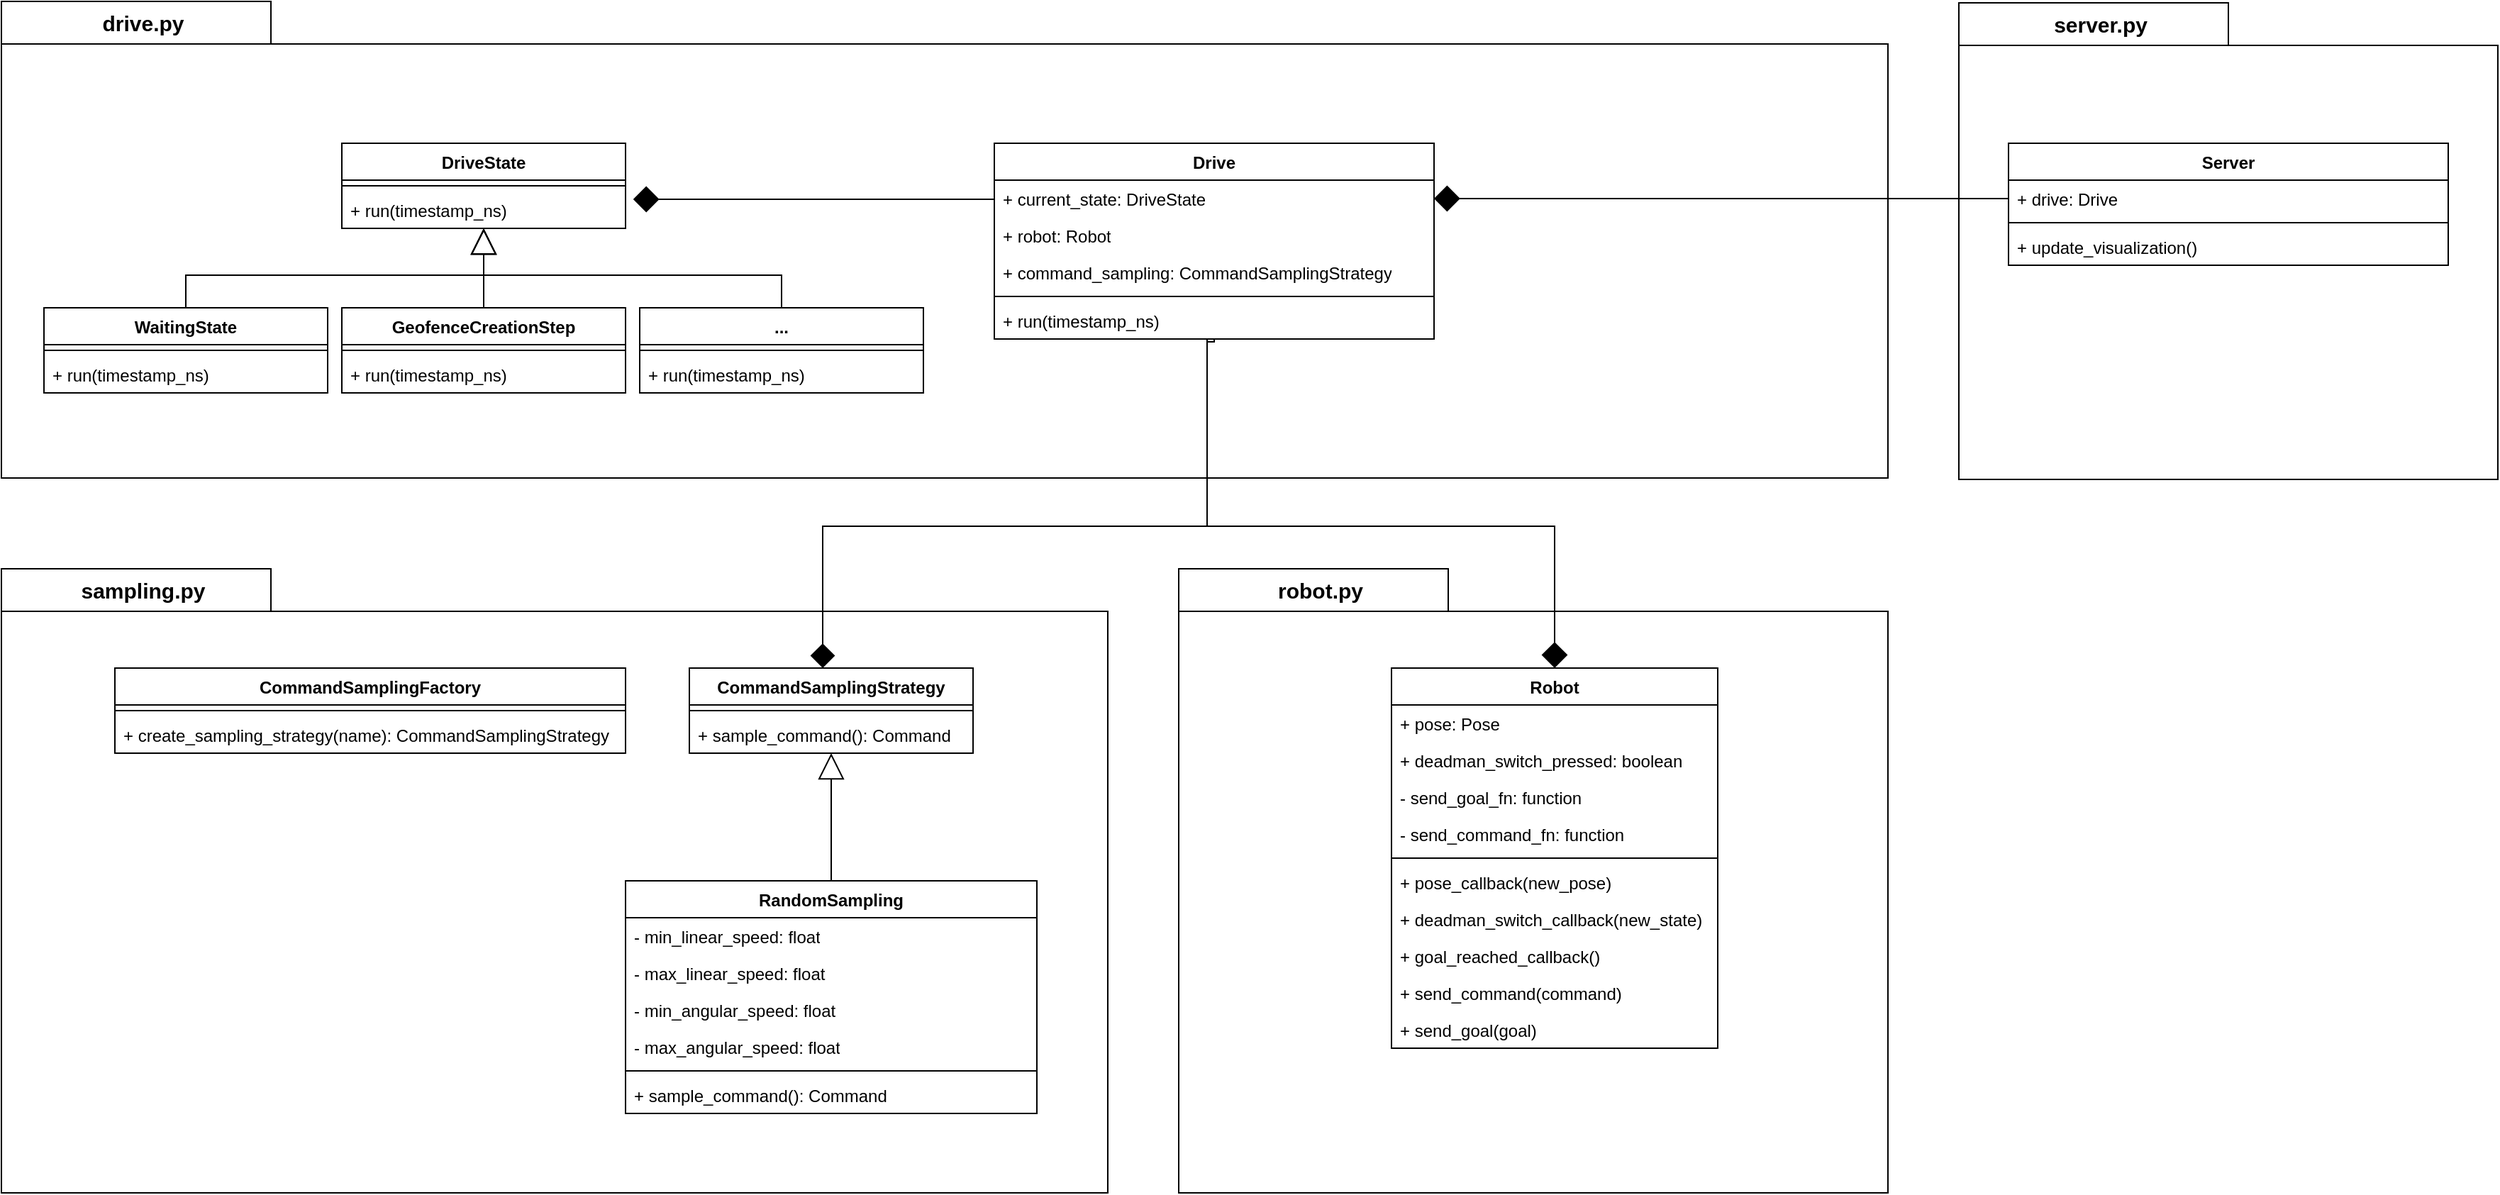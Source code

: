 <mxfile version="26.2.14">
  <diagram id="C5RBs43oDa-KdzZeNtuy" name="Page-1">
    <mxGraphModel dx="2919" dy="1180" grid="1" gridSize="10" guides="1" tooltips="1" connect="1" arrows="1" fold="1" page="1" pageScale="1" pageWidth="827" pageHeight="1169" math="0" shadow="0">
      <root>
        <mxCell id="WIyWlLk6GJQsqaUBKTNV-0" />
        <mxCell id="WIyWlLk6GJQsqaUBKTNV-1" parent="WIyWlLk6GJQsqaUBKTNV-0" />
        <mxCell id="R-Bo7N0ZmrTt44GJ4YcD-106" value="" style="shape=folder;fontStyle=1;spacingTop=10;tabWidth=190;tabHeight=30;tabPosition=left;html=1;whiteSpace=wrap;" vertex="1" parent="WIyWlLk6GJQsqaUBKTNV-1">
          <mxGeometry x="-220" y="20" width="1330" height="336" as="geometry" />
        </mxCell>
        <mxCell id="R-Bo7N0ZmrTt44GJ4YcD-104" value="" style="shape=folder;fontStyle=1;spacingTop=10;tabWidth=190;tabHeight=30;tabPosition=left;html=1;whiteSpace=wrap;" vertex="1" parent="WIyWlLk6GJQsqaUBKTNV-1">
          <mxGeometry x="610" y="420" width="500" height="440" as="geometry" />
        </mxCell>
        <mxCell id="R-Bo7N0ZmrTt44GJ4YcD-100" value="" style="shape=folder;fontStyle=1;spacingTop=10;tabWidth=190;tabHeight=30;tabPosition=left;html=1;whiteSpace=wrap;" vertex="1" parent="WIyWlLk6GJQsqaUBKTNV-1">
          <mxGeometry x="-220" y="420" width="780" height="440" as="geometry" />
        </mxCell>
        <mxCell id="R-Bo7N0ZmrTt44GJ4YcD-4" value="Robot" style="swimlane;fontStyle=1;align=center;verticalAlign=top;childLayout=stackLayout;horizontal=1;startSize=26;horizontalStack=0;resizeParent=1;resizeParentMax=0;resizeLast=0;collapsible=1;marginBottom=0;whiteSpace=wrap;html=1;" vertex="1" parent="WIyWlLk6GJQsqaUBKTNV-1">
          <mxGeometry x="760" y="490" width="230" height="268" as="geometry" />
        </mxCell>
        <mxCell id="R-Bo7N0ZmrTt44GJ4YcD-5" value="+ pose: Pose" style="text;strokeColor=none;fillColor=none;align=left;verticalAlign=top;spacingLeft=4;spacingRight=4;overflow=hidden;rotatable=0;points=[[0,0.5],[1,0.5]];portConstraint=eastwest;whiteSpace=wrap;html=1;" vertex="1" parent="R-Bo7N0ZmrTt44GJ4YcD-4">
          <mxGeometry y="26" width="230" height="26" as="geometry" />
        </mxCell>
        <mxCell id="R-Bo7N0ZmrTt44GJ4YcD-15" value="+ deadman_switch_pressed: boolean" style="text;strokeColor=none;fillColor=none;align=left;verticalAlign=top;spacingLeft=4;spacingRight=4;overflow=hidden;rotatable=0;points=[[0,0.5],[1,0.5]];portConstraint=eastwest;whiteSpace=wrap;html=1;" vertex="1" parent="R-Bo7N0ZmrTt44GJ4YcD-4">
          <mxGeometry y="52" width="230" height="26" as="geometry" />
        </mxCell>
        <mxCell id="R-Bo7N0ZmrTt44GJ4YcD-16" value="- send_goal_fn: function" style="text;strokeColor=none;fillColor=none;align=left;verticalAlign=top;spacingLeft=4;spacingRight=4;overflow=hidden;rotatable=0;points=[[0,0.5],[1,0.5]];portConstraint=eastwest;whiteSpace=wrap;html=1;" vertex="1" parent="R-Bo7N0ZmrTt44GJ4YcD-4">
          <mxGeometry y="78" width="230" height="26" as="geometry" />
        </mxCell>
        <mxCell id="R-Bo7N0ZmrTt44GJ4YcD-17" value="- send_command_fn: function" style="text;strokeColor=none;fillColor=none;align=left;verticalAlign=top;spacingLeft=4;spacingRight=4;overflow=hidden;rotatable=0;points=[[0,0.5],[1,0.5]];portConstraint=eastwest;whiteSpace=wrap;html=1;" vertex="1" parent="R-Bo7N0ZmrTt44GJ4YcD-4">
          <mxGeometry y="104" width="230" height="26" as="geometry" />
        </mxCell>
        <mxCell id="R-Bo7N0ZmrTt44GJ4YcD-6" value="" style="line;strokeWidth=1;fillColor=none;align=left;verticalAlign=middle;spacingTop=-1;spacingLeft=3;spacingRight=3;rotatable=0;labelPosition=right;points=[];portConstraint=eastwest;strokeColor=inherit;" vertex="1" parent="R-Bo7N0ZmrTt44GJ4YcD-4">
          <mxGeometry y="130" width="230" height="8" as="geometry" />
        </mxCell>
        <mxCell id="R-Bo7N0ZmrTt44GJ4YcD-7" value="+ pose_callback(new_pose)" style="text;strokeColor=none;fillColor=none;align=left;verticalAlign=top;spacingLeft=4;spacingRight=4;overflow=hidden;rotatable=0;points=[[0,0.5],[1,0.5]];portConstraint=eastwest;whiteSpace=wrap;html=1;" vertex="1" parent="R-Bo7N0ZmrTt44GJ4YcD-4">
          <mxGeometry y="138" width="230" height="26" as="geometry" />
        </mxCell>
        <mxCell id="R-Bo7N0ZmrTt44GJ4YcD-9" value="+ deadman_switch_callback(new_state)" style="text;strokeColor=none;fillColor=none;align=left;verticalAlign=top;spacingLeft=4;spacingRight=4;overflow=hidden;rotatable=0;points=[[0,0.5],[1,0.5]];portConstraint=eastwest;whiteSpace=wrap;html=1;" vertex="1" parent="R-Bo7N0ZmrTt44GJ4YcD-4">
          <mxGeometry y="164" width="230" height="26" as="geometry" />
        </mxCell>
        <mxCell id="R-Bo7N0ZmrTt44GJ4YcD-10" value="+ goal_reached_callback()" style="text;strokeColor=none;fillColor=none;align=left;verticalAlign=top;spacingLeft=4;spacingRight=4;overflow=hidden;rotatable=0;points=[[0,0.5],[1,0.5]];portConstraint=eastwest;whiteSpace=wrap;html=1;" vertex="1" parent="R-Bo7N0ZmrTt44GJ4YcD-4">
          <mxGeometry y="190" width="230" height="26" as="geometry" />
        </mxCell>
        <mxCell id="R-Bo7N0ZmrTt44GJ4YcD-11" value="+ send_command(command)" style="text;strokeColor=none;fillColor=none;align=left;verticalAlign=top;spacingLeft=4;spacingRight=4;overflow=hidden;rotatable=0;points=[[0,0.5],[1,0.5]];portConstraint=eastwest;whiteSpace=wrap;html=1;" vertex="1" parent="R-Bo7N0ZmrTt44GJ4YcD-4">
          <mxGeometry y="216" width="230" height="26" as="geometry" />
        </mxCell>
        <mxCell id="R-Bo7N0ZmrTt44GJ4YcD-12" value="+ send_goal(goal&lt;span style=&quot;background-color: transparent; color: light-dark(rgb(0, 0, 0), rgb(255, 255, 255));&quot;&gt;)&lt;/span&gt;" style="text;strokeColor=none;fillColor=none;align=left;verticalAlign=top;spacingLeft=4;spacingRight=4;overflow=hidden;rotatable=0;points=[[0,0.5],[1,0.5]];portConstraint=eastwest;whiteSpace=wrap;html=1;" vertex="1" parent="R-Bo7N0ZmrTt44GJ4YcD-4">
          <mxGeometry y="242" width="230" height="26" as="geometry" />
        </mxCell>
        <mxCell id="R-Bo7N0ZmrTt44GJ4YcD-29" value="CommandSamplingStrategy" style="swimlane;fontStyle=1;align=center;verticalAlign=top;childLayout=stackLayout;horizontal=1;startSize=26;horizontalStack=0;resizeParent=1;resizeParentMax=0;resizeLast=0;collapsible=1;marginBottom=0;whiteSpace=wrap;html=1;" vertex="1" parent="WIyWlLk6GJQsqaUBKTNV-1">
          <mxGeometry x="265" y="490" width="200" height="60" as="geometry" />
        </mxCell>
        <mxCell id="R-Bo7N0ZmrTt44GJ4YcD-31" value="" style="line;strokeWidth=1;fillColor=none;align=left;verticalAlign=middle;spacingTop=-1;spacingLeft=3;spacingRight=3;rotatable=0;labelPosition=right;points=[];portConstraint=eastwest;strokeColor=inherit;" vertex="1" parent="R-Bo7N0ZmrTt44GJ4YcD-29">
          <mxGeometry y="26" width="200" height="8" as="geometry" />
        </mxCell>
        <mxCell id="R-Bo7N0ZmrTt44GJ4YcD-32" value="+ sample_command(): Command" style="text;strokeColor=none;fillColor=none;align=left;verticalAlign=top;spacingLeft=4;spacingRight=4;overflow=hidden;rotatable=0;points=[[0,0.5],[1,0.5]];portConstraint=eastwest;whiteSpace=wrap;html=1;" vertex="1" parent="R-Bo7N0ZmrTt44GJ4YcD-29">
          <mxGeometry y="34" width="200" height="26" as="geometry" />
        </mxCell>
        <mxCell id="R-Bo7N0ZmrTt44GJ4YcD-36" value="RandomSampling" style="swimlane;fontStyle=1;align=center;verticalAlign=top;childLayout=stackLayout;horizontal=1;startSize=26;horizontalStack=0;resizeParent=1;resizeParentMax=0;resizeLast=0;collapsible=1;marginBottom=0;whiteSpace=wrap;html=1;" vertex="1" parent="WIyWlLk6GJQsqaUBKTNV-1">
          <mxGeometry x="220" y="640" width="290" height="164" as="geometry" />
        </mxCell>
        <mxCell id="R-Bo7N0ZmrTt44GJ4YcD-37" value="- min_linear_speed: float" style="text;strokeColor=none;fillColor=none;align=left;verticalAlign=top;spacingLeft=4;spacingRight=4;overflow=hidden;rotatable=0;points=[[0,0.5],[1,0.5]];portConstraint=eastwest;whiteSpace=wrap;html=1;" vertex="1" parent="R-Bo7N0ZmrTt44GJ4YcD-36">
          <mxGeometry y="26" width="290" height="26" as="geometry" />
        </mxCell>
        <mxCell id="R-Bo7N0ZmrTt44GJ4YcD-40" value="- max_linear_speed: float" style="text;strokeColor=none;fillColor=none;align=left;verticalAlign=top;spacingLeft=4;spacingRight=4;overflow=hidden;rotatable=0;points=[[0,0.5],[1,0.5]];portConstraint=eastwest;whiteSpace=wrap;html=1;" vertex="1" parent="R-Bo7N0ZmrTt44GJ4YcD-36">
          <mxGeometry y="52" width="290" height="26" as="geometry" />
        </mxCell>
        <mxCell id="R-Bo7N0ZmrTt44GJ4YcD-41" value="- min_angular_speed: float" style="text;strokeColor=none;fillColor=none;align=left;verticalAlign=top;spacingLeft=4;spacingRight=4;overflow=hidden;rotatable=0;points=[[0,0.5],[1,0.5]];portConstraint=eastwest;whiteSpace=wrap;html=1;" vertex="1" parent="R-Bo7N0ZmrTt44GJ4YcD-36">
          <mxGeometry y="78" width="290" height="26" as="geometry" />
        </mxCell>
        <mxCell id="R-Bo7N0ZmrTt44GJ4YcD-44" value="- max_angular_speed: float" style="text;strokeColor=none;fillColor=none;align=left;verticalAlign=top;spacingLeft=4;spacingRight=4;overflow=hidden;rotatable=0;points=[[0,0.5],[1,0.5]];portConstraint=eastwest;whiteSpace=wrap;html=1;" vertex="1" parent="R-Bo7N0ZmrTt44GJ4YcD-36">
          <mxGeometry y="104" width="290" height="26" as="geometry" />
        </mxCell>
        <mxCell id="R-Bo7N0ZmrTt44GJ4YcD-38" value="" style="line;strokeWidth=1;fillColor=none;align=left;verticalAlign=middle;spacingTop=-1;spacingLeft=3;spacingRight=3;rotatable=0;labelPosition=right;points=[];portConstraint=eastwest;strokeColor=inherit;" vertex="1" parent="R-Bo7N0ZmrTt44GJ4YcD-36">
          <mxGeometry y="130" width="290" height="8" as="geometry" />
        </mxCell>
        <mxCell id="R-Bo7N0ZmrTt44GJ4YcD-39" value="+ sample_command(): Command" style="text;strokeColor=none;fillColor=none;align=left;verticalAlign=top;spacingLeft=4;spacingRight=4;overflow=hidden;rotatable=0;points=[[0,0.5],[1,0.5]];portConstraint=eastwest;whiteSpace=wrap;html=1;" vertex="1" parent="R-Bo7N0ZmrTt44GJ4YcD-36">
          <mxGeometry y="138" width="290" height="26" as="geometry" />
        </mxCell>
        <mxCell id="R-Bo7N0ZmrTt44GJ4YcD-45" style="edgeStyle=orthogonalEdgeStyle;rounded=0;orthogonalLoop=1;jettySize=auto;html=1;exitX=0.5;exitY=0;exitDx=0;exitDy=0;entryX=0.5;entryY=1;entryDx=0;entryDy=0;entryPerimeter=0;endArrow=block;endFill=0;endSize=16;" edge="1" parent="WIyWlLk6GJQsqaUBKTNV-1" source="R-Bo7N0ZmrTt44GJ4YcD-36" target="R-Bo7N0ZmrTt44GJ4YcD-32">
          <mxGeometry relative="1" as="geometry" />
        </mxCell>
        <mxCell id="R-Bo7N0ZmrTt44GJ4YcD-46" value="CommandSamplingFactory" style="swimlane;fontStyle=1;align=center;verticalAlign=top;childLayout=stackLayout;horizontal=1;startSize=26;horizontalStack=0;resizeParent=1;resizeParentMax=0;resizeLast=0;collapsible=1;marginBottom=0;whiteSpace=wrap;html=1;" vertex="1" parent="WIyWlLk6GJQsqaUBKTNV-1">
          <mxGeometry x="-140" y="490" width="360" height="60" as="geometry" />
        </mxCell>
        <mxCell id="R-Bo7N0ZmrTt44GJ4YcD-48" value="" style="line;strokeWidth=1;fillColor=none;align=left;verticalAlign=middle;spacingTop=-1;spacingLeft=3;spacingRight=3;rotatable=0;labelPosition=right;points=[];portConstraint=eastwest;strokeColor=inherit;" vertex="1" parent="R-Bo7N0ZmrTt44GJ4YcD-46">
          <mxGeometry y="26" width="360" height="8" as="geometry" />
        </mxCell>
        <mxCell id="R-Bo7N0ZmrTt44GJ4YcD-49" value="+ create_sampling_strategy(name): CommandSamplingStrategy" style="text;strokeColor=none;fillColor=none;align=left;verticalAlign=top;spacingLeft=4;spacingRight=4;overflow=hidden;rotatable=0;points=[[0,0.5],[1,0.5]];portConstraint=eastwest;whiteSpace=wrap;html=1;" vertex="1" parent="R-Bo7N0ZmrTt44GJ4YcD-46">
          <mxGeometry y="34" width="360" height="26" as="geometry" />
        </mxCell>
        <mxCell id="R-Bo7N0ZmrTt44GJ4YcD-56" style="edgeStyle=orthogonalEdgeStyle;rounded=0;orthogonalLoop=1;jettySize=auto;html=1;exitX=0.5;exitY=1;exitDx=0;exitDy=0;endArrow=diamond;endFill=1;startSize=16;endSize=16;" edge="1" parent="WIyWlLk6GJQsqaUBKTNV-1" source="R-Bo7N0ZmrTt44GJ4YcD-50" target="R-Bo7N0ZmrTt44GJ4YcD-4">
          <mxGeometry relative="1" as="geometry">
            <Array as="points">
              <mxPoint x="635" y="260" />
              <mxPoint x="630" y="260" />
              <mxPoint x="630" y="390" />
              <mxPoint x="875" y="390" />
            </Array>
          </mxGeometry>
        </mxCell>
        <mxCell id="R-Bo7N0ZmrTt44GJ4YcD-50" value="Drive" style="swimlane;fontStyle=1;align=center;verticalAlign=top;childLayout=stackLayout;horizontal=1;startSize=26;horizontalStack=0;resizeParent=1;resizeParentMax=0;resizeLast=0;collapsible=1;marginBottom=0;whiteSpace=wrap;html=1;" vertex="1" parent="WIyWlLk6GJQsqaUBKTNV-1">
          <mxGeometry x="480" y="120" width="310" height="138" as="geometry" />
        </mxCell>
        <mxCell id="R-Bo7N0ZmrTt44GJ4YcD-51" value="+ current_state: DriveState" style="text;strokeColor=none;fillColor=none;align=left;verticalAlign=top;spacingLeft=4;spacingRight=4;overflow=hidden;rotatable=0;points=[[0,0.5],[1,0.5]];portConstraint=eastwest;whiteSpace=wrap;html=1;" vertex="1" parent="R-Bo7N0ZmrTt44GJ4YcD-50">
          <mxGeometry y="26" width="310" height="26" as="geometry" />
        </mxCell>
        <mxCell id="R-Bo7N0ZmrTt44GJ4YcD-115" value="+ robot: Robot" style="text;strokeColor=none;fillColor=none;align=left;verticalAlign=top;spacingLeft=4;spacingRight=4;overflow=hidden;rotatable=0;points=[[0,0.5],[1,0.5]];portConstraint=eastwest;whiteSpace=wrap;html=1;" vertex="1" parent="R-Bo7N0ZmrTt44GJ4YcD-50">
          <mxGeometry y="52" width="310" height="26" as="geometry" />
        </mxCell>
        <mxCell id="R-Bo7N0ZmrTt44GJ4YcD-116" value="+ command_sampling: CommandSamplingStrategy" style="text;strokeColor=none;fillColor=none;align=left;verticalAlign=top;spacingLeft=4;spacingRight=4;overflow=hidden;rotatable=0;points=[[0,0.5],[1,0.5]];portConstraint=eastwest;whiteSpace=wrap;html=1;" vertex="1" parent="R-Bo7N0ZmrTt44GJ4YcD-50">
          <mxGeometry y="78" width="310" height="26" as="geometry" />
        </mxCell>
        <mxCell id="R-Bo7N0ZmrTt44GJ4YcD-52" value="" style="line;strokeWidth=1;fillColor=none;align=left;verticalAlign=middle;spacingTop=-1;spacingLeft=3;spacingRight=3;rotatable=0;labelPosition=right;points=[];portConstraint=eastwest;strokeColor=inherit;" vertex="1" parent="R-Bo7N0ZmrTt44GJ4YcD-50">
          <mxGeometry y="104" width="310" height="8" as="geometry" />
        </mxCell>
        <mxCell id="R-Bo7N0ZmrTt44GJ4YcD-118" value="+ run(timestamp_ns)" style="text;strokeColor=none;fillColor=none;align=left;verticalAlign=top;spacingLeft=4;spacingRight=4;overflow=hidden;rotatable=0;points=[[0,0.5],[1,0.5]];portConstraint=eastwest;whiteSpace=wrap;html=1;" vertex="1" parent="R-Bo7N0ZmrTt44GJ4YcD-50">
          <mxGeometry y="112" width="310" height="26" as="geometry" />
        </mxCell>
        <mxCell id="R-Bo7N0ZmrTt44GJ4YcD-55" style="edgeStyle=orthogonalEdgeStyle;rounded=0;orthogonalLoop=1;jettySize=auto;html=1;exitX=0.5;exitY=1;exitDx=0;exitDy=0;entryX=0.47;entryY=0;entryDx=0;entryDy=0;entryPerimeter=0;endArrow=diamond;endFill=1;endSize=15;" edge="1" parent="WIyWlLk6GJQsqaUBKTNV-1" source="R-Bo7N0ZmrTt44GJ4YcD-50" target="R-Bo7N0ZmrTt44GJ4YcD-29">
          <mxGeometry relative="1" as="geometry">
            <Array as="points">
              <mxPoint x="630" y="258" />
              <mxPoint x="630" y="390" />
              <mxPoint x="359" y="390" />
            </Array>
          </mxGeometry>
        </mxCell>
        <mxCell id="R-Bo7N0ZmrTt44GJ4YcD-60" value="DriveState" style="swimlane;fontStyle=1;align=center;verticalAlign=top;childLayout=stackLayout;horizontal=1;startSize=26;horizontalStack=0;resizeParent=1;resizeParentMax=0;resizeLast=0;collapsible=1;marginBottom=0;whiteSpace=wrap;html=1;" vertex="1" parent="WIyWlLk6GJQsqaUBKTNV-1">
          <mxGeometry x="20" y="120" width="200" height="60" as="geometry" />
        </mxCell>
        <mxCell id="R-Bo7N0ZmrTt44GJ4YcD-61" value="" style="line;strokeWidth=1;fillColor=none;align=left;verticalAlign=middle;spacingTop=-1;spacingLeft=3;spacingRight=3;rotatable=0;labelPosition=right;points=[];portConstraint=eastwest;strokeColor=inherit;" vertex="1" parent="R-Bo7N0ZmrTt44GJ4YcD-60">
          <mxGeometry y="26" width="200" height="8" as="geometry" />
        </mxCell>
        <mxCell id="R-Bo7N0ZmrTt44GJ4YcD-62" value="+ run(timestamp_ns)" style="text;strokeColor=none;fillColor=none;align=left;verticalAlign=top;spacingLeft=4;spacingRight=4;overflow=hidden;rotatable=0;points=[[0,0.5],[1,0.5]];portConstraint=eastwest;whiteSpace=wrap;html=1;" vertex="1" parent="R-Bo7N0ZmrTt44GJ4YcD-60">
          <mxGeometry y="34" width="200" height="26" as="geometry" />
        </mxCell>
        <mxCell id="R-Bo7N0ZmrTt44GJ4YcD-112" style="edgeStyle=orthogonalEdgeStyle;rounded=0;orthogonalLoop=1;jettySize=auto;html=1;exitX=0.5;exitY=0;exitDx=0;exitDy=0;entryX=0.5;entryY=1;entryDx=0;entryDy=0;endArrow=block;endFill=0;endSize=16;" edge="1" parent="WIyWlLk6GJQsqaUBKTNV-1" source="R-Bo7N0ZmrTt44GJ4YcD-66" target="R-Bo7N0ZmrTt44GJ4YcD-60">
          <mxGeometry relative="1" as="geometry" />
        </mxCell>
        <mxCell id="R-Bo7N0ZmrTt44GJ4YcD-66" value="WaitingState" style="swimlane;fontStyle=1;align=center;verticalAlign=top;childLayout=stackLayout;horizontal=1;startSize=26;horizontalStack=0;resizeParent=1;resizeParentMax=0;resizeLast=0;collapsible=1;marginBottom=0;whiteSpace=wrap;html=1;" vertex="1" parent="WIyWlLk6GJQsqaUBKTNV-1">
          <mxGeometry x="-190" y="236" width="200" height="60" as="geometry" />
        </mxCell>
        <mxCell id="R-Bo7N0ZmrTt44GJ4YcD-67" value="" style="line;strokeWidth=1;fillColor=none;align=left;verticalAlign=middle;spacingTop=-1;spacingLeft=3;spacingRight=3;rotatable=0;labelPosition=right;points=[];portConstraint=eastwest;strokeColor=inherit;" vertex="1" parent="R-Bo7N0ZmrTt44GJ4YcD-66">
          <mxGeometry y="26" width="200" height="8" as="geometry" />
        </mxCell>
        <mxCell id="R-Bo7N0ZmrTt44GJ4YcD-68" value="+ run(timestamp_ns)" style="text;strokeColor=none;fillColor=none;align=left;verticalAlign=top;spacingLeft=4;spacingRight=4;overflow=hidden;rotatable=0;points=[[0,0.5],[1,0.5]];portConstraint=eastwest;whiteSpace=wrap;html=1;" vertex="1" parent="R-Bo7N0ZmrTt44GJ4YcD-66">
          <mxGeometry y="34" width="200" height="26" as="geometry" />
        </mxCell>
        <mxCell id="R-Bo7N0ZmrTt44GJ4YcD-111" style="edgeStyle=orthogonalEdgeStyle;rounded=0;orthogonalLoop=1;jettySize=auto;html=1;exitX=0.5;exitY=0;exitDx=0;exitDy=0;entryX=0.5;entryY=1;entryDx=0;entryDy=0;endArrow=block;endFill=0;endSize=16;" edge="1" parent="WIyWlLk6GJQsqaUBKTNV-1" source="R-Bo7N0ZmrTt44GJ4YcD-69" target="R-Bo7N0ZmrTt44GJ4YcD-60">
          <mxGeometry relative="1" as="geometry" />
        </mxCell>
        <mxCell id="R-Bo7N0ZmrTt44GJ4YcD-69" value="GeofenceCreationStep" style="swimlane;fontStyle=1;align=center;verticalAlign=top;childLayout=stackLayout;horizontal=1;startSize=26;horizontalStack=0;resizeParent=1;resizeParentMax=0;resizeLast=0;collapsible=1;marginBottom=0;whiteSpace=wrap;html=1;" vertex="1" parent="WIyWlLk6GJQsqaUBKTNV-1">
          <mxGeometry x="20" y="236" width="200" height="60" as="geometry" />
        </mxCell>
        <mxCell id="R-Bo7N0ZmrTt44GJ4YcD-70" value="" style="line;strokeWidth=1;fillColor=none;align=left;verticalAlign=middle;spacingTop=-1;spacingLeft=3;spacingRight=3;rotatable=0;labelPosition=right;points=[];portConstraint=eastwest;strokeColor=inherit;" vertex="1" parent="R-Bo7N0ZmrTt44GJ4YcD-69">
          <mxGeometry y="26" width="200" height="8" as="geometry" />
        </mxCell>
        <mxCell id="R-Bo7N0ZmrTt44GJ4YcD-71" value="+ run(timestamp_ns)" style="text;strokeColor=none;fillColor=none;align=left;verticalAlign=top;spacingLeft=4;spacingRight=4;overflow=hidden;rotatable=0;points=[[0,0.5],[1,0.5]];portConstraint=eastwest;whiteSpace=wrap;html=1;" vertex="1" parent="R-Bo7N0ZmrTt44GJ4YcD-69">
          <mxGeometry y="34" width="200" height="26" as="geometry" />
        </mxCell>
        <mxCell id="R-Bo7N0ZmrTt44GJ4YcD-113" style="edgeStyle=orthogonalEdgeStyle;rounded=0;orthogonalLoop=1;jettySize=auto;html=1;exitX=0.5;exitY=0;exitDx=0;exitDy=0;entryX=0.5;entryY=1;entryDx=0;entryDy=0;endArrow=block;endFill=0;endSize=16;" edge="1" parent="WIyWlLk6GJQsqaUBKTNV-1" source="R-Bo7N0ZmrTt44GJ4YcD-72" target="R-Bo7N0ZmrTt44GJ4YcD-60">
          <mxGeometry relative="1" as="geometry" />
        </mxCell>
        <mxCell id="R-Bo7N0ZmrTt44GJ4YcD-72" value="..." style="swimlane;fontStyle=1;align=center;verticalAlign=top;childLayout=stackLayout;horizontal=1;startSize=26;horizontalStack=0;resizeParent=1;resizeParentMax=0;resizeLast=0;collapsible=1;marginBottom=0;whiteSpace=wrap;html=1;" vertex="1" parent="WIyWlLk6GJQsqaUBKTNV-1">
          <mxGeometry x="230" y="236" width="200" height="60" as="geometry" />
        </mxCell>
        <mxCell id="R-Bo7N0ZmrTt44GJ4YcD-73" value="" style="line;strokeWidth=1;fillColor=none;align=left;verticalAlign=middle;spacingTop=-1;spacingLeft=3;spacingRight=3;rotatable=0;labelPosition=right;points=[];portConstraint=eastwest;strokeColor=inherit;" vertex="1" parent="R-Bo7N0ZmrTt44GJ4YcD-72">
          <mxGeometry y="26" width="200" height="8" as="geometry" />
        </mxCell>
        <mxCell id="R-Bo7N0ZmrTt44GJ4YcD-74" value="+ run(timestamp_ns)" style="text;strokeColor=none;fillColor=none;align=left;verticalAlign=top;spacingLeft=4;spacingRight=4;overflow=hidden;rotatable=0;points=[[0,0.5],[1,0.5]];portConstraint=eastwest;whiteSpace=wrap;html=1;" vertex="1" parent="R-Bo7N0ZmrTt44GJ4YcD-72">
          <mxGeometry y="34" width="200" height="26" as="geometry" />
        </mxCell>
        <mxCell id="R-Bo7N0ZmrTt44GJ4YcD-101" value="&lt;span style=&quot;font-size: 15px;&quot;&gt;&lt;b&gt;sampling.py&lt;/b&gt;&lt;/span&gt;" style="text;html=1;align=center;verticalAlign=middle;whiteSpace=wrap;rounded=0;" vertex="1" parent="WIyWlLk6GJQsqaUBKTNV-1">
          <mxGeometry x="-150" y="420" width="60" height="30" as="geometry" />
        </mxCell>
        <mxCell id="R-Bo7N0ZmrTt44GJ4YcD-105" value="&lt;span style=&quot;font-size: 15px;&quot;&gt;&lt;b&gt;robot.py&lt;/b&gt;&lt;/span&gt;" style="text;html=1;align=center;verticalAlign=middle;whiteSpace=wrap;rounded=0;" vertex="1" parent="WIyWlLk6GJQsqaUBKTNV-1">
          <mxGeometry x="680" y="420" width="60" height="30" as="geometry" />
        </mxCell>
        <mxCell id="R-Bo7N0ZmrTt44GJ4YcD-107" value="&lt;span style=&quot;font-size: 15px;&quot;&gt;&lt;b&gt;drive.py&lt;/b&gt;&lt;/span&gt;" style="text;html=1;align=center;verticalAlign=middle;whiteSpace=wrap;rounded=0;" vertex="1" parent="WIyWlLk6GJQsqaUBKTNV-1">
          <mxGeometry x="-150" y="20" width="60" height="30" as="geometry" />
        </mxCell>
        <mxCell id="R-Bo7N0ZmrTt44GJ4YcD-117" style="edgeStyle=orthogonalEdgeStyle;rounded=0;orthogonalLoop=1;jettySize=auto;html=1;exitX=0;exitY=0.5;exitDx=0;exitDy=0;entryX=1.027;entryY=0.212;entryDx=0;entryDy=0;entryPerimeter=0;endArrow=diamond;endFill=1;endSize=16;" edge="1" parent="WIyWlLk6GJQsqaUBKTNV-1" source="R-Bo7N0ZmrTt44GJ4YcD-115" target="R-Bo7N0ZmrTt44GJ4YcD-62">
          <mxGeometry relative="1" as="geometry">
            <Array as="points">
              <mxPoint x="480" y="160" />
            </Array>
          </mxGeometry>
        </mxCell>
        <mxCell id="R-Bo7N0ZmrTt44GJ4YcD-119" value="" style="shape=folder;fontStyle=1;spacingTop=10;tabWidth=190;tabHeight=30;tabPosition=left;html=1;whiteSpace=wrap;" vertex="1" parent="WIyWlLk6GJQsqaUBKTNV-1">
          <mxGeometry x="1160" y="21" width="380" height="336" as="geometry" />
        </mxCell>
        <mxCell id="R-Bo7N0ZmrTt44GJ4YcD-120" value="&lt;span style=&quot;font-size: 15px;&quot;&gt;&lt;b&gt;server.py&lt;/b&gt;&lt;/span&gt;" style="text;html=1;align=center;verticalAlign=middle;whiteSpace=wrap;rounded=0;" vertex="1" parent="WIyWlLk6GJQsqaUBKTNV-1">
          <mxGeometry x="1230" y="21" width="60" height="30" as="geometry" />
        </mxCell>
        <mxCell id="R-Bo7N0ZmrTt44GJ4YcD-121" value="Server" style="swimlane;fontStyle=1;align=center;verticalAlign=top;childLayout=stackLayout;horizontal=1;startSize=26;horizontalStack=0;resizeParent=1;resizeParentMax=0;resizeLast=0;collapsible=1;marginBottom=0;whiteSpace=wrap;html=1;" vertex="1" parent="WIyWlLk6GJQsqaUBKTNV-1">
          <mxGeometry x="1195" y="120" width="310" height="86" as="geometry" />
        </mxCell>
        <mxCell id="R-Bo7N0ZmrTt44GJ4YcD-122" value="+ drive: Drive" style="text;strokeColor=none;fillColor=none;align=left;verticalAlign=top;spacingLeft=4;spacingRight=4;overflow=hidden;rotatable=0;points=[[0,0.5],[1,0.5]];portConstraint=eastwest;whiteSpace=wrap;html=1;" vertex="1" parent="R-Bo7N0ZmrTt44GJ4YcD-121">
          <mxGeometry y="26" width="310" height="26" as="geometry" />
        </mxCell>
        <mxCell id="R-Bo7N0ZmrTt44GJ4YcD-125" value="" style="line;strokeWidth=1;fillColor=none;align=left;verticalAlign=middle;spacingTop=-1;spacingLeft=3;spacingRight=3;rotatable=0;labelPosition=right;points=[];portConstraint=eastwest;strokeColor=inherit;" vertex="1" parent="R-Bo7N0ZmrTt44GJ4YcD-121">
          <mxGeometry y="52" width="310" height="8" as="geometry" />
        </mxCell>
        <mxCell id="R-Bo7N0ZmrTt44GJ4YcD-126" value="+ update_visualization()" style="text;strokeColor=none;fillColor=none;align=left;verticalAlign=top;spacingLeft=4;spacingRight=4;overflow=hidden;rotatable=0;points=[[0,0.5],[1,0.5]];portConstraint=eastwest;whiteSpace=wrap;html=1;" vertex="1" parent="R-Bo7N0ZmrTt44GJ4YcD-121">
          <mxGeometry y="60" width="310" height="26" as="geometry" />
        </mxCell>
        <mxCell id="R-Bo7N0ZmrTt44GJ4YcD-127" style="edgeStyle=orthogonalEdgeStyle;rounded=0;orthogonalLoop=1;jettySize=auto;html=1;exitX=0;exitY=0.5;exitDx=0;exitDy=0;entryX=1;entryY=0.5;entryDx=0;entryDy=0;endArrow=diamond;endFill=1;endSize=16;" edge="1" parent="WIyWlLk6GJQsqaUBKTNV-1" source="R-Bo7N0ZmrTt44GJ4YcD-122" target="R-Bo7N0ZmrTt44GJ4YcD-51">
          <mxGeometry relative="1" as="geometry" />
        </mxCell>
      </root>
    </mxGraphModel>
  </diagram>
</mxfile>
